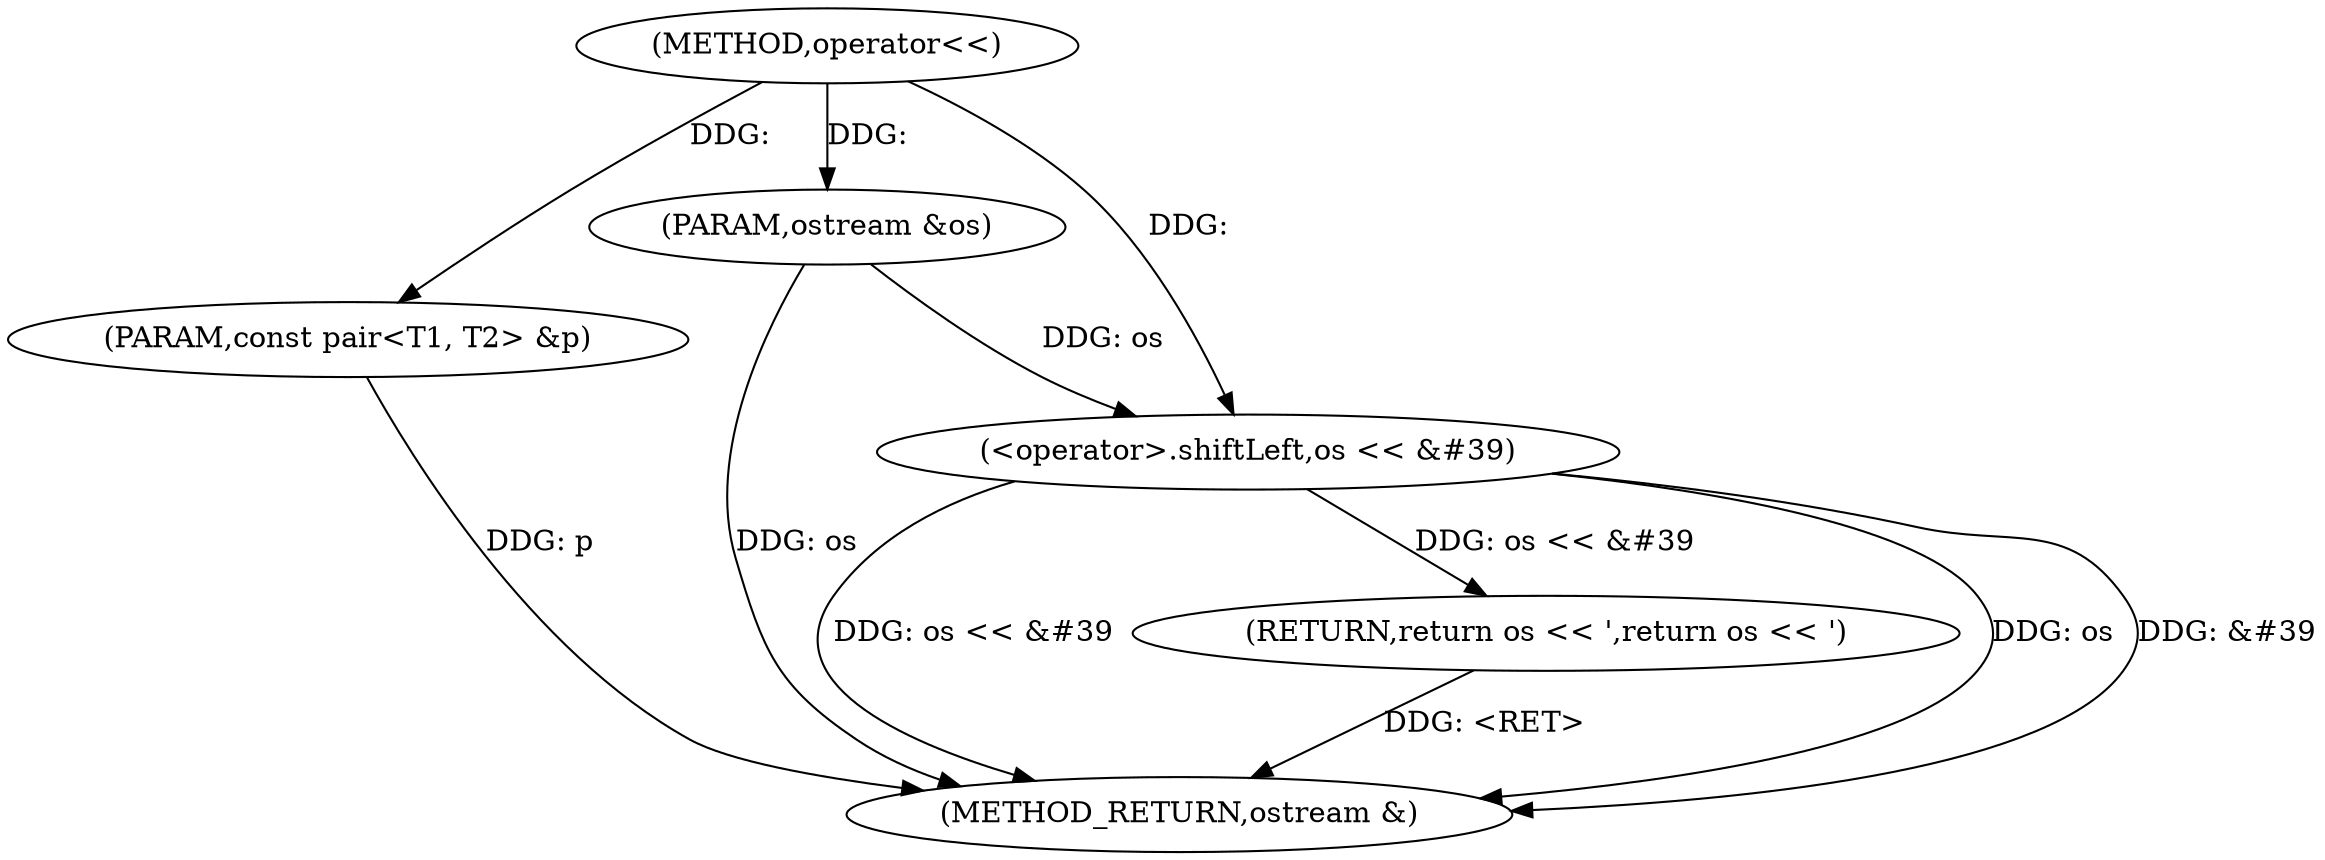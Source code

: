digraph "operator<<" {  
"1000114" [label = "(METHOD,operator<<)" ]
"1000140" [label = "(METHOD_RETURN,ostream &)" ]
"1000115" [label = "(PARAM,ostream &os)" ]
"1000116" [label = "(PARAM,const pair<T1, T2> &p)" ]
"1000118" [label = "(RETURN,return os << &#39;,return os << &#39;)" ]
"1000119" [label = "(<operator>.shiftLeft,os << &#39)" ]
  "1000118" -> "1000140"  [ label = "DDG: <RET>"] 
  "1000115" -> "1000140"  [ label = "DDG: os"] 
  "1000116" -> "1000140"  [ label = "DDG: p"] 
  "1000119" -> "1000140"  [ label = "DDG: os"] 
  "1000119" -> "1000140"  [ label = "DDG: &#39"] 
  "1000119" -> "1000140"  [ label = "DDG: os << &#39"] 
  "1000114" -> "1000115"  [ label = "DDG: "] 
  "1000114" -> "1000116"  [ label = "DDG: "] 
  "1000119" -> "1000118"  [ label = "DDG: os << &#39"] 
  "1000115" -> "1000119"  [ label = "DDG: os"] 
  "1000114" -> "1000119"  [ label = "DDG: "] 
}
